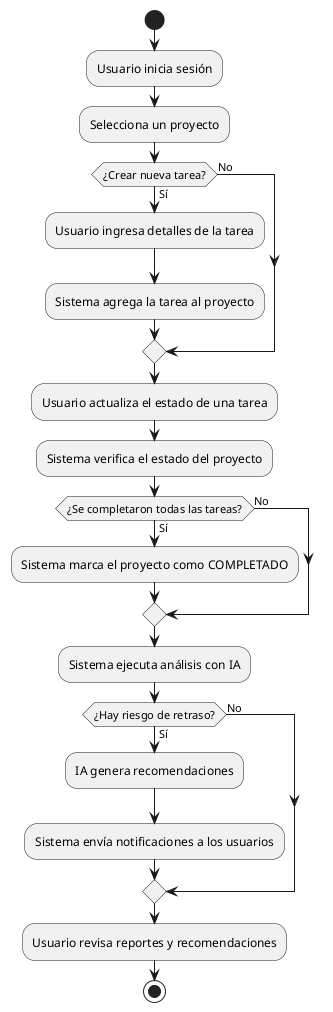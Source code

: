 @startuml

start

:Usuario inicia sesión;
:Selecciona un proyecto;

if (¿Crear nueva tarea?) then (Sí)
    :Usuario ingresa detalles de la tarea;
    :Sistema agrega la tarea al proyecto;
else (No)
endif

:Usuario actualiza el estado de una tarea;
:Sistema verifica el estado del proyecto;

if (¿Se completaron todas las tareas?) then (Sí)
    :Sistema marca el proyecto como COMPLETADO;
else (No)
endif

:Sistema ejecuta análisis con IA;
if (¿Hay riesgo de retraso?) then (Sí)
    :IA genera recomendaciones;
    :Sistema envía notificaciones a los usuarios;
else (No)
endif

:Usuario revisa reportes y recomendaciones;
stop

@enduml
